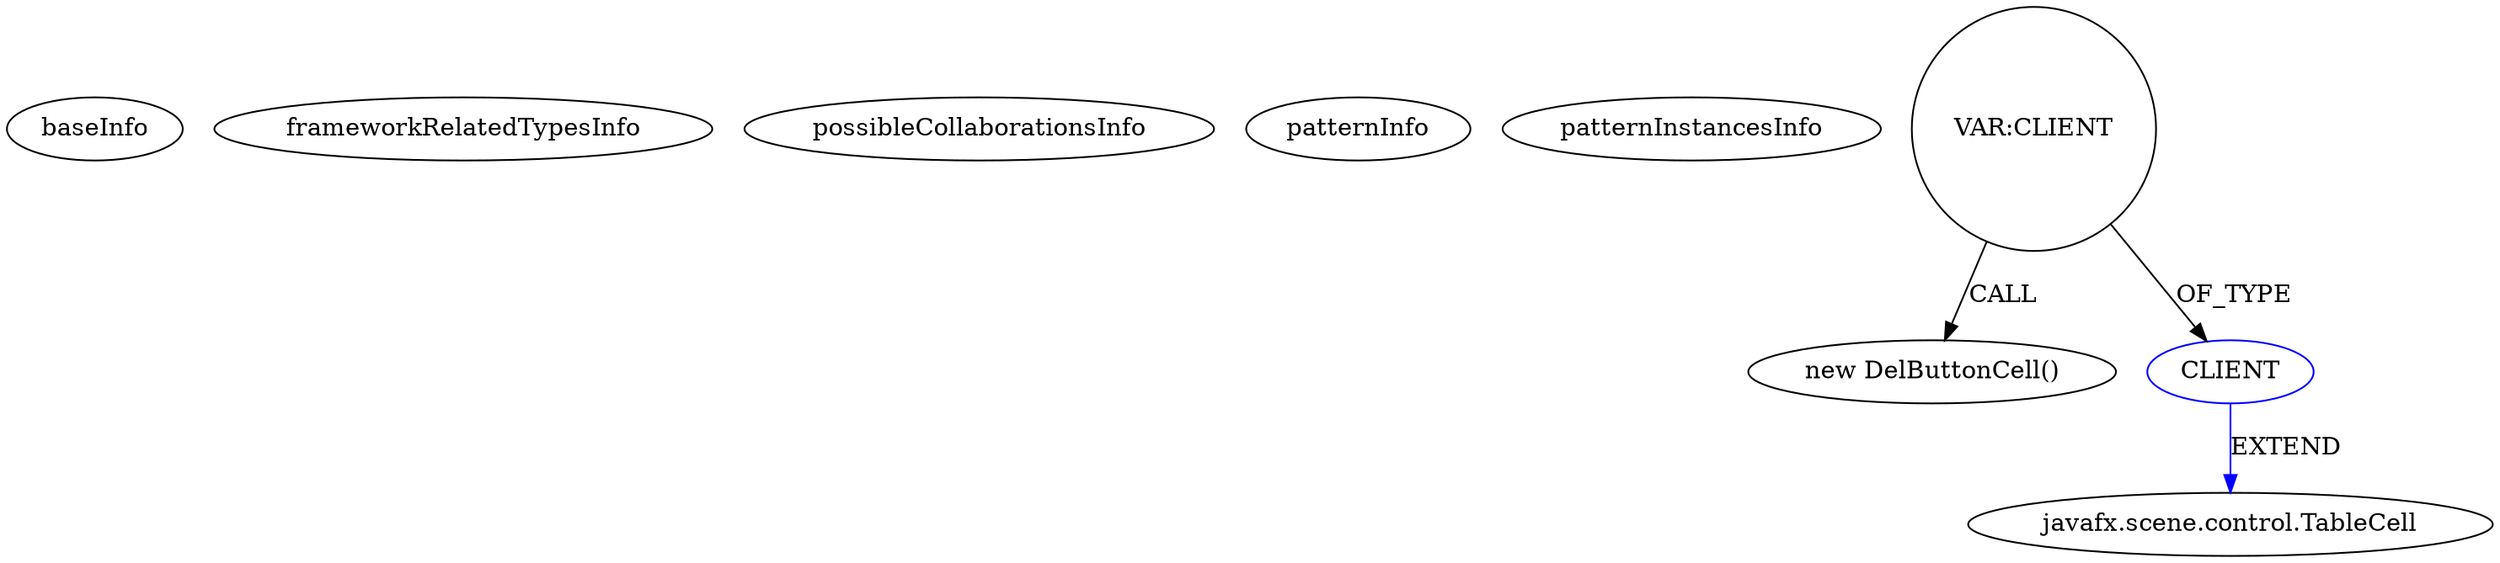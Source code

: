 digraph {
baseInfo[graphId=4546,category="pattern",isAnonymous=false,possibleRelation=false]
frameworkRelatedTypesInfo[]
possibleCollaborationsInfo[]
patternInfo[frequency=2.0,patternRootClient=null]
patternInstancesInfo[0="jalbertcruz-Documentation-manager~/jalbertcruz-Documentation-manager/Documentation-manager-master/src/documentation/manager/DocumentationManager.java~DocumentationManager~3242",1="jalbertcruz-Documentation-manager~/jalbertcruz-Documentation-manager/Documentation-manager-master/src/documentation/manager/DocumentationManager.java~void mkTable()~3243"]
9[label="new DelButtonCell()",vertexType="CONSTRUCTOR_CALL",isFrameworkType=false]
10[label="VAR:CLIENT",vertexType="VARIABLE_EXPRESION",isFrameworkType=false,shape=circle]
5[label="CLIENT",vertexType="REFERENCE_CLIENT_CLASS_DECLARATION",isFrameworkType=false,color=blue]
6[label="javafx.scene.control.TableCell",vertexType="FRAMEWORK_CLASS_TYPE",isFrameworkType=false]
10->9[label="CALL"]
10->5[label="OF_TYPE"]
5->6[label="EXTEND",color=blue]
}
